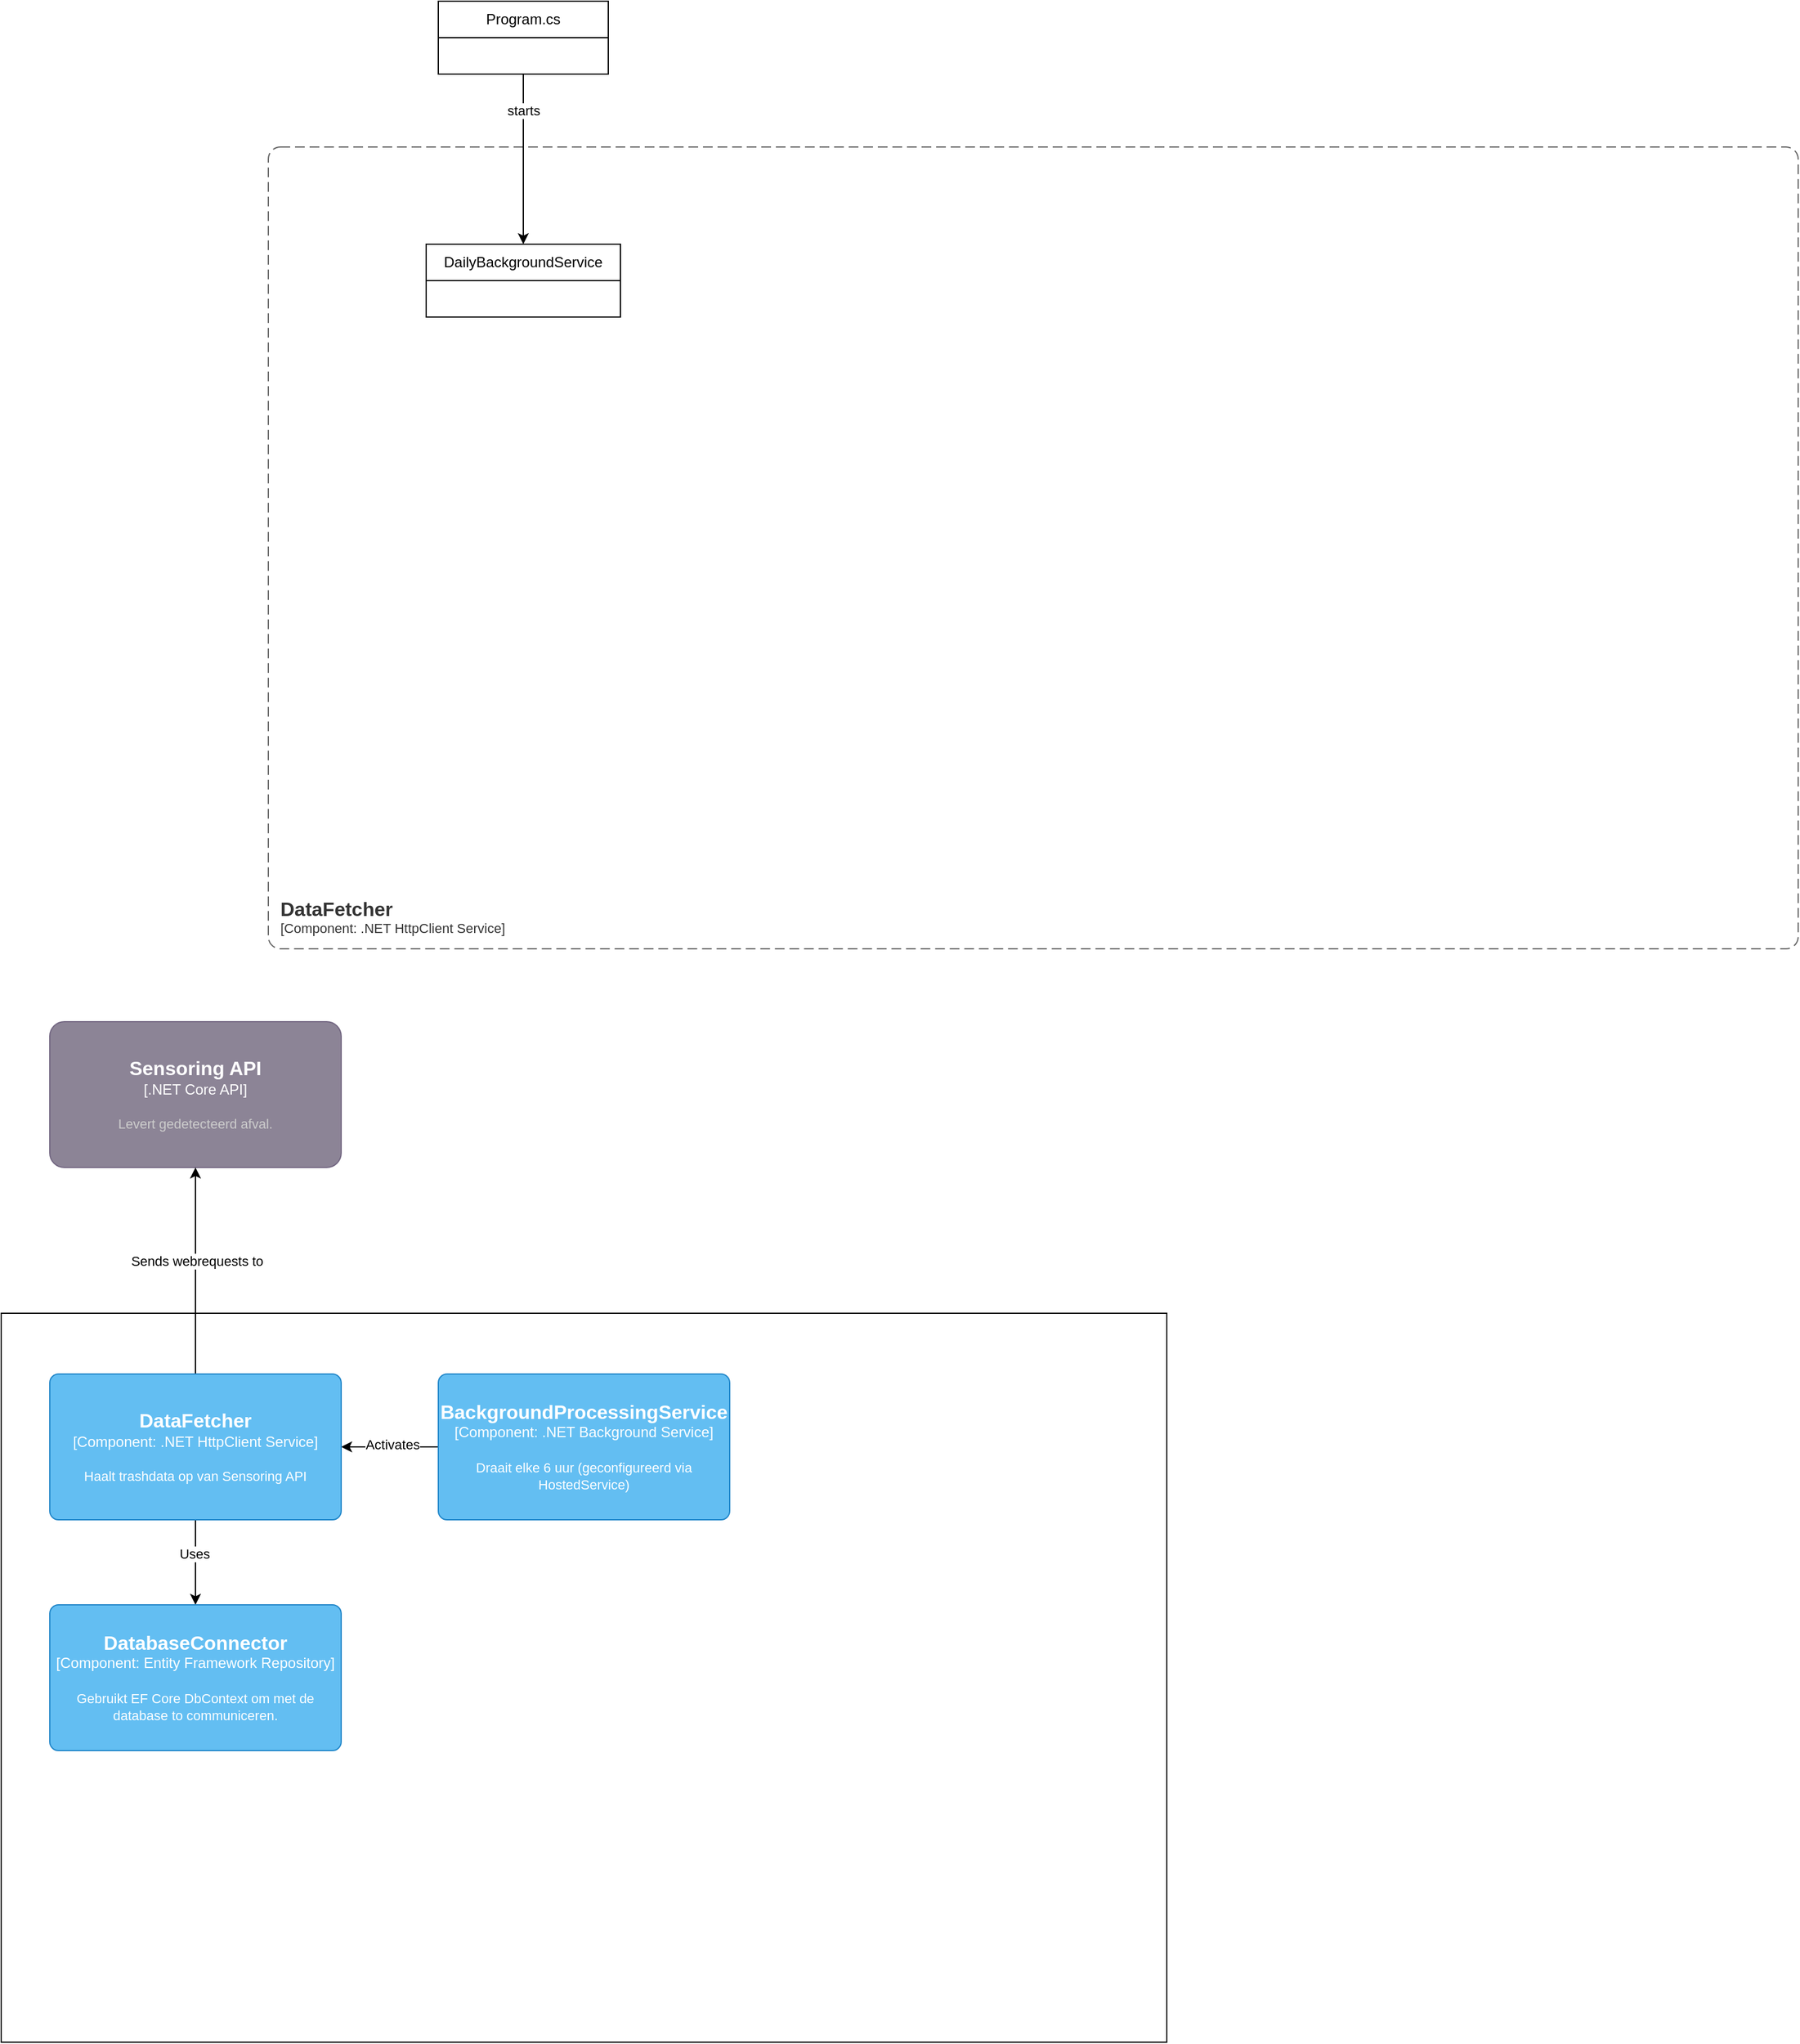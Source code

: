 <mxfile version="26.1.1">
  <diagram name="Page-1" id="TUc2pWuJ1cBv-ASf7XhR">
    <mxGraphModel dx="2607" dy="2682" grid="1" gridSize="10" guides="1" tooltips="1" connect="1" arrows="1" fold="1" page="1" pageScale="1" pageWidth="850" pageHeight="1100" math="0" shadow="0">
      <root>
        <mxCell id="0" />
        <mxCell id="1" parent="0" />
        <mxCell id="xSIsmB00aMhGTNxRwq87-2" value="" style="rounded=0;whiteSpace=wrap;html=1;" parent="1" vertex="1">
          <mxGeometry x="40" y="160" width="960" height="600" as="geometry" />
        </mxCell>
        <object placeholders="1" c4Name="Sensoring API" c4Type=".NET Core API" c4Description="Levert gedetecteerd afval." label="&lt;font style=&quot;font-size: 16px&quot;&gt;&lt;b&gt;%c4Name%&lt;/b&gt;&lt;/font&gt;&lt;div&gt;[%c4Type%]&lt;/div&gt;&lt;br&gt;&lt;div&gt;&lt;font style=&quot;font-size: 11px&quot;&gt;&lt;font color=&quot;#cccccc&quot;&gt;%c4Description%&lt;/font&gt;&lt;/div&gt;" id="xSIsmB00aMhGTNxRwq87-23">
          <mxCell style="rounded=1;whiteSpace=wrap;html=1;labelBackgroundColor=none;fillColor=#8C8496;fontColor=#ffffff;align=center;arcSize=10;strokeColor=#736782;metaEdit=1;resizable=0;points=[[0.25,0,0],[0.5,0,0],[0.75,0,0],[1,0.25,0],[1,0.5,0],[1,0.75,0],[0.75,1,0],[0.5,1,0],[0.25,1,0],[0,0.75,0],[0,0.5,0],[0,0.25,0]];" parent="1" vertex="1">
            <mxGeometry x="80" y="-80" width="240" height="120" as="geometry" />
          </mxCell>
        </object>
        <mxCell id="05esOvDfcdhIf1nWYy37-12" style="edgeStyle=orthogonalEdgeStyle;rounded=0;orthogonalLoop=1;jettySize=auto;html=1;" parent="1" source="xSIsmB00aMhGTNxRwq87-26" target="xSIsmB00aMhGTNxRwq87-27" edge="1">
          <mxGeometry relative="1" as="geometry" />
        </mxCell>
        <mxCell id="05esOvDfcdhIf1nWYy37-13" value="Activates" style="edgeLabel;html=1;align=center;verticalAlign=middle;resizable=0;points=[];" parent="05esOvDfcdhIf1nWYy37-12" vertex="1" connectable="0">
          <mxGeometry x="-0.039" y="-2" relative="1" as="geometry">
            <mxPoint as="offset" />
          </mxGeometry>
        </mxCell>
        <object placeholders="1" c4Name="BackgroundProcessingService" c4Type="Component" c4Technology=".NET Background Service" c4Description="Draait elke 6 uur (geconfigureerd via HostedService)" label="&lt;font style=&quot;font-size: 16px&quot;&gt;&lt;b&gt;%c4Name%&lt;/b&gt;&lt;/font&gt;&lt;div&gt;[%c4Type%: %c4Technology%]&lt;/div&gt;&lt;br&gt;&lt;div&gt;&lt;font style=&quot;font-size: 11px&quot;&gt;%c4Description%&lt;/font&gt;&lt;/div&gt;" id="xSIsmB00aMhGTNxRwq87-26">
          <mxCell style="rounded=1;whiteSpace=wrap;html=1;labelBackgroundColor=none;fillColor=#63BEF2;fontColor=#ffffff;align=center;arcSize=6;strokeColor=#2086C9;metaEdit=1;resizable=0;points=[[0.25,0,0],[0.5,0,0],[0.75,0,0],[1,0.25,0],[1,0.5,0],[1,0.75,0],[0.75,1,0],[0.5,1,0],[0.25,1,0],[0,0.75,0],[0,0.5,0],[0,0.25,0]];" parent="1" vertex="1">
            <mxGeometry x="400" y="210" width="240" height="120" as="geometry" />
          </mxCell>
        </object>
        <mxCell id="05esOvDfcdhIf1nWYy37-10" style="edgeStyle=orthogonalEdgeStyle;rounded=0;orthogonalLoop=1;jettySize=auto;html=1;" parent="1" source="xSIsmB00aMhGTNxRwq87-27" target="xSIsmB00aMhGTNxRwq87-29" edge="1">
          <mxGeometry relative="1" as="geometry" />
        </mxCell>
        <mxCell id="05esOvDfcdhIf1nWYy37-11" value="Uses" style="edgeLabel;html=1;align=center;verticalAlign=middle;resizable=0;points=[];" parent="05esOvDfcdhIf1nWYy37-10" vertex="1" connectable="0">
          <mxGeometry x="-0.2" y="-1" relative="1" as="geometry">
            <mxPoint as="offset" />
          </mxGeometry>
        </mxCell>
        <mxCell id="05esOvDfcdhIf1nWYy37-21" style="edgeStyle=orthogonalEdgeStyle;rounded=0;orthogonalLoop=1;jettySize=auto;html=1;" parent="1" source="xSIsmB00aMhGTNxRwq87-27" target="xSIsmB00aMhGTNxRwq87-23" edge="1">
          <mxGeometry relative="1" as="geometry" />
        </mxCell>
        <mxCell id="05esOvDfcdhIf1nWYy37-22" value="Sends webrequests to" style="edgeLabel;html=1;align=center;verticalAlign=middle;resizable=0;points=[];" parent="05esOvDfcdhIf1nWYy37-21" vertex="1" connectable="0">
          <mxGeometry x="0.096" y="-1" relative="1" as="geometry">
            <mxPoint as="offset" />
          </mxGeometry>
        </mxCell>
        <object placeholders="1" c4Name="DataFetcher" c4Type="Component" c4Technology=".NET HttpClient Service" c4Description="Haalt trashdata op van Sensoring API" label="&lt;font style=&quot;font-size: 16px&quot;&gt;&lt;b&gt;%c4Name%&lt;/b&gt;&lt;/font&gt;&lt;div&gt;[%c4Type%: %c4Technology%]&lt;/div&gt;&lt;br&gt;&lt;div&gt;&lt;font style=&quot;font-size: 11px&quot;&gt;%c4Description%&lt;/font&gt;&lt;/div&gt;" id="xSIsmB00aMhGTNxRwq87-27">
          <mxCell style="rounded=1;whiteSpace=wrap;html=1;labelBackgroundColor=none;fillColor=#63BEF2;fontColor=#ffffff;align=center;arcSize=6;strokeColor=#2086C9;metaEdit=1;resizable=0;points=[[0.25,0,0],[0.5,0,0],[0.75,0,0],[1,0.25,0],[1,0.5,0],[1,0.75,0],[0.75,1,0],[0.5,1,0],[0.25,1,0],[0,0.75,0],[0,0.5,0],[0,0.25,0]];" parent="1" vertex="1">
            <mxGeometry x="80" y="210" width="240" height="120" as="geometry" />
          </mxCell>
        </object>
        <object placeholders="1" c4Name="DatabaseConnector" c4Type="Component" c4Technology="Entity Framework Repository" c4Description="Gebruikt EF Core DbContext om met de database to communiceren." label="&lt;font style=&quot;font-size: 16px&quot;&gt;&lt;b&gt;%c4Name%&lt;/b&gt;&lt;/font&gt;&lt;div&gt;[%c4Type%: %c4Technology%]&lt;/div&gt;&lt;br&gt;&lt;div&gt;&lt;font style=&quot;font-size: 11px&quot;&gt;%c4Description%&lt;/font&gt;&lt;/div&gt;" id="xSIsmB00aMhGTNxRwq87-29">
          <mxCell style="rounded=1;whiteSpace=wrap;html=1;labelBackgroundColor=none;fillColor=#63BEF2;fontColor=#ffffff;align=center;arcSize=6;strokeColor=#2086C9;metaEdit=1;resizable=0;points=[[0.25,0,0],[0.5,0,0],[0.75,0,0],[1,0.25,0],[1,0.5,0],[1,0.75,0],[0.75,1,0],[0.5,1,0],[0.25,1,0],[0,0.75,0],[0,0.5,0],[0,0.25,0]];" parent="1" vertex="1">
            <mxGeometry x="80" y="400" width="240" height="120" as="geometry" />
          </mxCell>
        </object>
        <object placeholders="1" c4Name="DataFetcher" c4Type="ContainerScopeBoundary" c4Application="Component: .NET HttpClient Service" label="&lt;font style=&quot;font-size: 16px&quot;&gt;&lt;b&gt;&lt;div style=&quot;text-align: left&quot;&gt;%c4Name%&lt;/div&gt;&lt;/b&gt;&lt;/font&gt;&lt;div style=&quot;text-align: left&quot;&gt;[%c4Application%]&lt;/div&gt;" id="Edaj0EbDmbj1OFC6mRiC-1">
          <mxCell style="rounded=1;fontSize=11;whiteSpace=wrap;html=1;dashed=1;arcSize=20;fillColor=none;strokeColor=#666666;fontColor=#333333;labelBackgroundColor=none;align=left;verticalAlign=bottom;labelBorderColor=none;spacingTop=0;spacing=10;dashPattern=8 4;metaEdit=1;rotatable=0;perimeter=rectanglePerimeter;noLabel=0;labelPadding=0;allowArrows=0;connectable=0;expand=0;recursiveResize=0;editable=1;pointerEvents=0;absoluteArcSize=1;points=[[0.25,0,0],[0.5,0,0],[0.75,0,0],[1,0.25,0],[1,0.5,0],[1,0.75,0],[0.75,1,0],[0.5,1,0],[0.25,1,0],[0,0.75,0],[0,0.5,0],[0,0.25,0]];" vertex="1" parent="1">
            <mxGeometry x="260" y="-800" width="1260" height="660" as="geometry" />
          </mxCell>
        </object>
        <mxCell id="Edaj0EbDmbj1OFC6mRiC-8" style="edgeStyle=orthogonalEdgeStyle;rounded=0;orthogonalLoop=1;jettySize=auto;html=1;" edge="1" parent="1" source="Edaj0EbDmbj1OFC6mRiC-3" target="Edaj0EbDmbj1OFC6mRiC-7">
          <mxGeometry relative="1" as="geometry" />
        </mxCell>
        <mxCell id="Edaj0EbDmbj1OFC6mRiC-10" value="starts" style="edgeLabel;html=1;align=center;verticalAlign=middle;resizable=0;points=[];" vertex="1" connectable="0" parent="Edaj0EbDmbj1OFC6mRiC-8">
          <mxGeometry x="-0.571" relative="1" as="geometry">
            <mxPoint as="offset" />
          </mxGeometry>
        </mxCell>
        <mxCell id="Edaj0EbDmbj1OFC6mRiC-3" value="Program.cs" style="swimlane;fontStyle=0;childLayout=stackLayout;horizontal=1;startSize=30;horizontalStack=0;resizeParent=1;resizeParentMax=0;resizeLast=0;collapsible=1;marginBottom=0;whiteSpace=wrap;html=1;" vertex="1" parent="1">
          <mxGeometry x="400" y="-920" width="140" height="60" as="geometry" />
        </mxCell>
        <mxCell id="Edaj0EbDmbj1OFC6mRiC-7" value="DailyBackgroundService" style="swimlane;fontStyle=0;childLayout=stackLayout;horizontal=1;startSize=30;horizontalStack=0;resizeParent=1;resizeParentMax=0;resizeLast=0;collapsible=1;marginBottom=0;whiteSpace=wrap;html=1;" vertex="1" parent="1">
          <mxGeometry x="390" y="-720" width="160" height="60" as="geometry" />
        </mxCell>
      </root>
    </mxGraphModel>
  </diagram>
</mxfile>
